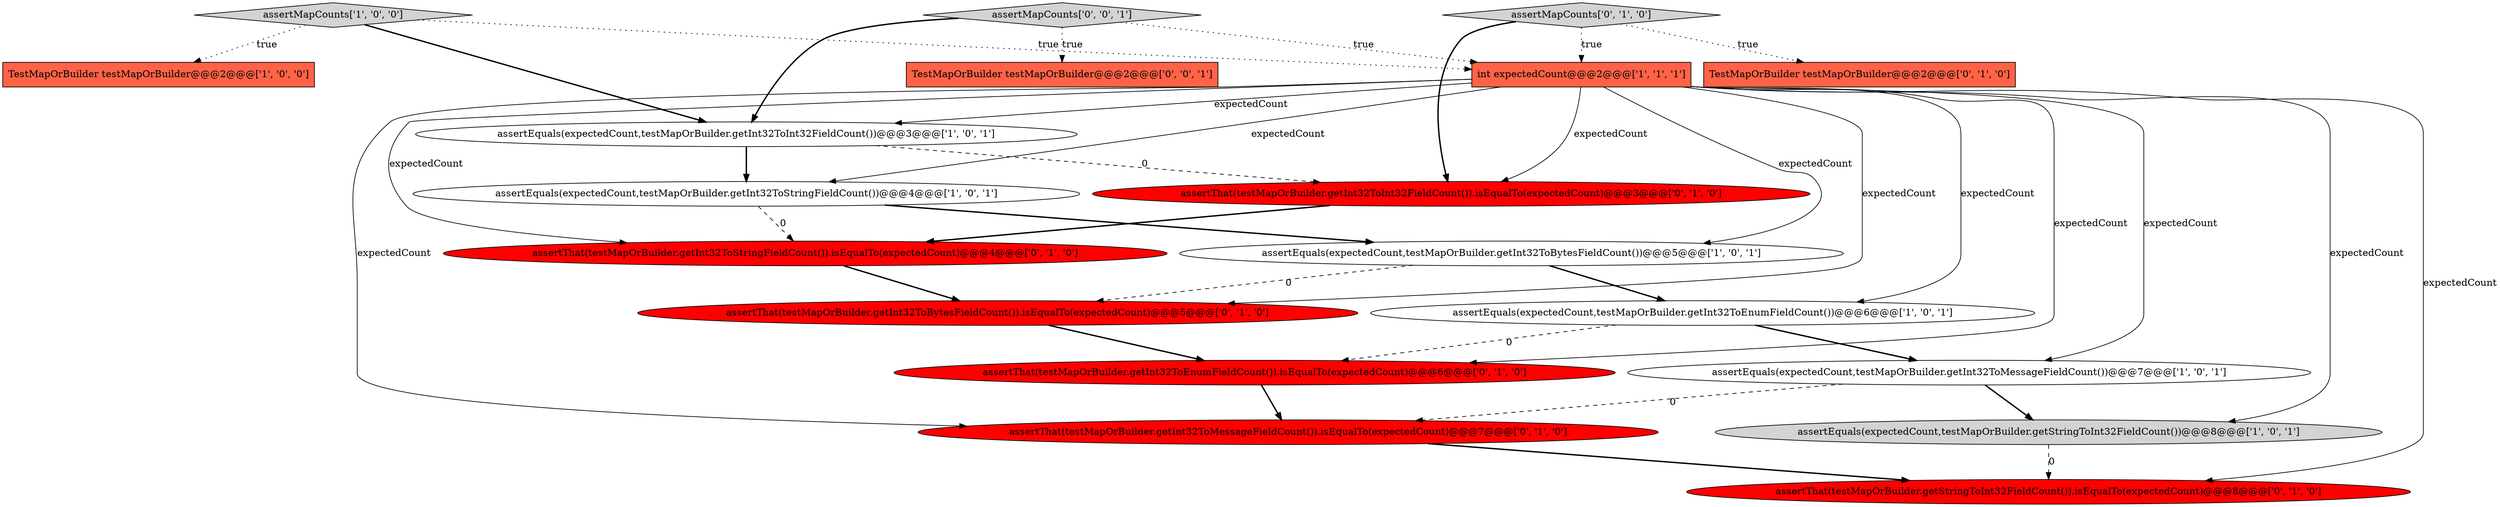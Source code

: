 digraph {
15 [style = filled, label = "assertMapCounts['0', '1', '0']", fillcolor = lightgray, shape = diamond image = "AAA0AAABBB2BBB"];
11 [style = filled, label = "assertThat(testMapOrBuilder.getInt32ToMessageFieldCount()).isEqualTo(expectedCount)@@@7@@@['0', '1', '0']", fillcolor = red, shape = ellipse image = "AAA1AAABBB2BBB"];
10 [style = filled, label = "assertThat(testMapOrBuilder.getStringToInt32FieldCount()).isEqualTo(expectedCount)@@@8@@@['0', '1', '0']", fillcolor = red, shape = ellipse image = "AAA1AAABBB2BBB"];
8 [style = filled, label = "assertMapCounts['1', '0', '0']", fillcolor = lightgray, shape = diamond image = "AAA0AAABBB1BBB"];
17 [style = filled, label = "TestMapOrBuilder testMapOrBuilder@@@2@@@['0', '0', '1']", fillcolor = tomato, shape = box image = "AAA0AAABBB3BBB"];
0 [style = filled, label = "assertEquals(expectedCount,testMapOrBuilder.getInt32ToBytesFieldCount())@@@5@@@['1', '0', '1']", fillcolor = white, shape = ellipse image = "AAA0AAABBB1BBB"];
1 [style = filled, label = "TestMapOrBuilder testMapOrBuilder@@@2@@@['1', '0', '0']", fillcolor = tomato, shape = box image = "AAA0AAABBB1BBB"];
5 [style = filled, label = "assertEquals(expectedCount,testMapOrBuilder.getInt32ToMessageFieldCount())@@@7@@@['1', '0', '1']", fillcolor = white, shape = ellipse image = "AAA0AAABBB1BBB"];
9 [style = filled, label = "assertThat(testMapOrBuilder.getInt32ToEnumFieldCount()).isEqualTo(expectedCount)@@@6@@@['0', '1', '0']", fillcolor = red, shape = ellipse image = "AAA1AAABBB2BBB"];
6 [style = filled, label = "assertEquals(expectedCount,testMapOrBuilder.getInt32ToStringFieldCount())@@@4@@@['1', '0', '1']", fillcolor = white, shape = ellipse image = "AAA0AAABBB1BBB"];
13 [style = filled, label = "assertThat(testMapOrBuilder.getInt32ToBytesFieldCount()).isEqualTo(expectedCount)@@@5@@@['0', '1', '0']", fillcolor = red, shape = ellipse image = "AAA1AAABBB2BBB"];
3 [style = filled, label = "assertEquals(expectedCount,testMapOrBuilder.getStringToInt32FieldCount())@@@8@@@['1', '0', '1']", fillcolor = lightgray, shape = ellipse image = "AAA0AAABBB1BBB"];
7 [style = filled, label = "assertEquals(expectedCount,testMapOrBuilder.getInt32ToEnumFieldCount())@@@6@@@['1', '0', '1']", fillcolor = white, shape = ellipse image = "AAA0AAABBB1BBB"];
14 [style = filled, label = "assertThat(testMapOrBuilder.getInt32ToInt32FieldCount()).isEqualTo(expectedCount)@@@3@@@['0', '1', '0']", fillcolor = red, shape = ellipse image = "AAA1AAABBB2BBB"];
12 [style = filled, label = "assertThat(testMapOrBuilder.getInt32ToStringFieldCount()).isEqualTo(expectedCount)@@@4@@@['0', '1', '0']", fillcolor = red, shape = ellipse image = "AAA1AAABBB2BBB"];
2 [style = filled, label = "assertEquals(expectedCount,testMapOrBuilder.getInt32ToInt32FieldCount())@@@3@@@['1', '0', '1']", fillcolor = white, shape = ellipse image = "AAA0AAABBB1BBB"];
4 [style = filled, label = "int expectedCount@@@2@@@['1', '1', '1']", fillcolor = tomato, shape = box image = "AAA0AAABBB1BBB"];
18 [style = filled, label = "assertMapCounts['0', '0', '1']", fillcolor = lightgray, shape = diamond image = "AAA0AAABBB3BBB"];
16 [style = filled, label = "TestMapOrBuilder testMapOrBuilder@@@2@@@['0', '1', '0']", fillcolor = tomato, shape = box image = "AAA0AAABBB2BBB"];
5->3 [style = bold, label=""];
4->3 [style = solid, label="expectedCount"];
9->11 [style = bold, label=""];
4->10 [style = solid, label="expectedCount"];
15->14 [style = bold, label=""];
4->7 [style = solid, label="expectedCount"];
2->6 [style = bold, label=""];
4->13 [style = solid, label="expectedCount"];
6->0 [style = bold, label=""];
18->2 [style = bold, label=""];
4->0 [style = solid, label="expectedCount"];
15->16 [style = dotted, label="true"];
4->5 [style = solid, label="expectedCount"];
8->4 [style = dotted, label="true"];
15->4 [style = dotted, label="true"];
0->7 [style = bold, label=""];
6->12 [style = dashed, label="0"];
4->6 [style = solid, label="expectedCount"];
12->13 [style = bold, label=""];
8->1 [style = dotted, label="true"];
7->5 [style = bold, label=""];
4->14 [style = solid, label="expectedCount"];
2->14 [style = dashed, label="0"];
8->2 [style = bold, label=""];
5->11 [style = dashed, label="0"];
11->10 [style = bold, label=""];
7->9 [style = dashed, label="0"];
4->9 [style = solid, label="expectedCount"];
14->12 [style = bold, label=""];
0->13 [style = dashed, label="0"];
4->11 [style = solid, label="expectedCount"];
4->12 [style = solid, label="expectedCount"];
3->10 [style = dashed, label="0"];
13->9 [style = bold, label=""];
18->4 [style = dotted, label="true"];
18->17 [style = dotted, label="true"];
4->2 [style = solid, label="expectedCount"];
}
